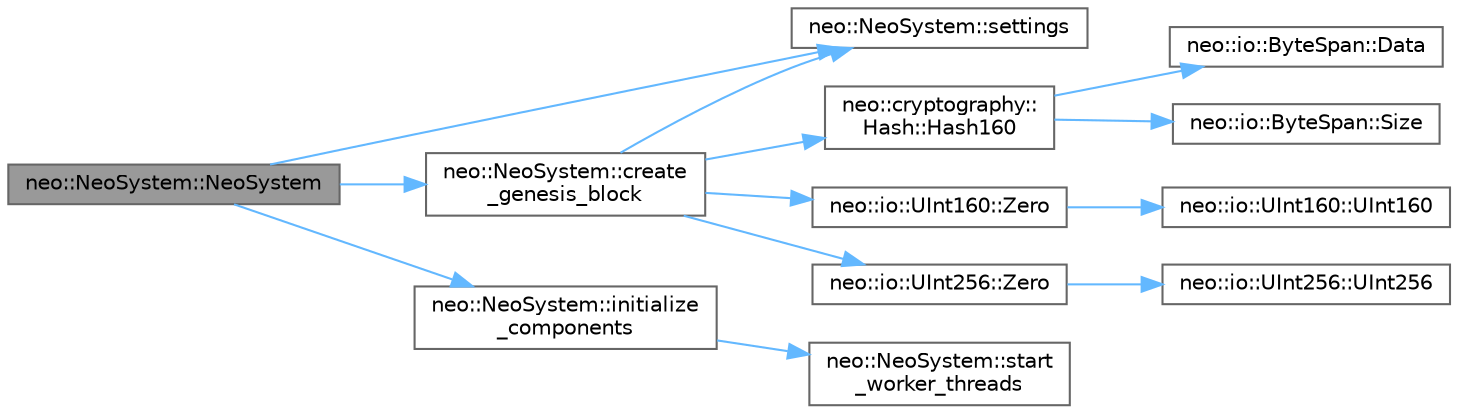 digraph "neo::NeoSystem::NeoSystem"
{
 // LATEX_PDF_SIZE
  bgcolor="transparent";
  edge [fontname=Helvetica,fontsize=10,labelfontname=Helvetica,labelfontsize=10];
  node [fontname=Helvetica,fontsize=10,shape=box,height=0.2,width=0.4];
  rankdir="LR";
  Node1 [id="Node000001",label="neo::NeoSystem::NeoSystem",height=0.2,width=0.4,color="gray40", fillcolor="grey60", style="filled", fontcolor="black",tooltip="Constructs a NeoSystem with the specified settings and storage provider."];
  Node1 -> Node2 [id="edge13_Node000001_Node000002",color="steelblue1",style="solid",tooltip=" "];
  Node2 [id="Node000002",label="neo::NeoSystem::create\l_genesis_block",height=0.2,width=0.4,color="grey40", fillcolor="white", style="filled",URL="$classneo_1_1_neo_system.html#a1b24c597e5f30667ccfd39ba2b096f36",tooltip="Creates the genesis block for the Neo blockchain."];
  Node2 -> Node3 [id="edge14_Node000002_Node000003",color="steelblue1",style="solid",tooltip=" "];
  Node3 [id="Node000003",label="neo::cryptography::\lHash::Hash160",height=0.2,width=0.4,color="grey40", fillcolor="white", style="filled",URL="$classneo_1_1cryptography_1_1_hash.html#a7232977d38fc72caff4cd95b22342d10",tooltip="Computes Hash160 (RIPEMD160 of SHA256)."];
  Node3 -> Node4 [id="edge15_Node000003_Node000004",color="steelblue1",style="solid",tooltip=" "];
  Node4 [id="Node000004",label="neo::io::ByteSpan::Data",height=0.2,width=0.4,color="grey40", fillcolor="white", style="filled",URL="$classneo_1_1io_1_1_byte_span.html#a0285a19eb5cd212ecd1079e0bc5e494c",tooltip="Gets a pointer to the data."];
  Node3 -> Node5 [id="edge16_Node000003_Node000005",color="steelblue1",style="solid",tooltip=" "];
  Node5 [id="Node000005",label="neo::io::ByteSpan::Size",height=0.2,width=0.4,color="grey40", fillcolor="white", style="filled",URL="$classneo_1_1io_1_1_byte_span.html#a4a869430800a37dcbeefac6f36468fcb",tooltip="Gets the size of the ByteSpan."];
  Node2 -> Node6 [id="edge17_Node000002_Node000006",color="steelblue1",style="solid",tooltip=" "];
  Node6 [id="Node000006",label="neo::NeoSystem::settings",height=0.2,width=0.4,color="grey40", fillcolor="white", style="filled",URL="$classneo_1_1_neo_system.html#ac983ab9259b4934be92b43d7c69b92f2",tooltip="Gets the protocol settings of this Neo system."];
  Node2 -> Node7 [id="edge18_Node000002_Node000007",color="steelblue1",style="solid",tooltip=" "];
  Node7 [id="Node000007",label="neo::io::UInt160::Zero",height=0.2,width=0.4,color="grey40", fillcolor="white", style="filled",URL="$classneo_1_1io_1_1_u_int160.html#a28fac5fc86c25257391996114918ac94",tooltip="Gets a UInt160 with all bits set to zero."];
  Node7 -> Node8 [id="edge19_Node000007_Node000008",color="steelblue1",style="solid",tooltip=" "];
  Node8 [id="Node000008",label="neo::io::UInt160::UInt160",height=0.2,width=0.4,color="grey40", fillcolor="white", style="filled",URL="$classneo_1_1io_1_1_u_int160.html#a975ac19e433b0ceb17f5b56454667fa5",tooltip="Constructs a UInt160 initialized to zero."];
  Node2 -> Node9 [id="edge20_Node000002_Node000009",color="steelblue1",style="solid",tooltip=" "];
  Node9 [id="Node000009",label="neo::io::UInt256::Zero",height=0.2,width=0.4,color="grey40", fillcolor="white", style="filled",URL="$classneo_1_1io_1_1_u_int256.html#a8420fa428f11a40d77b9578d06b2f85f",tooltip="Gets a UInt256 with all bits set to zero."];
  Node9 -> Node10 [id="edge21_Node000009_Node000010",color="steelblue1",style="solid",tooltip=" "];
  Node10 [id="Node000010",label="neo::io::UInt256::UInt256",height=0.2,width=0.4,color="grey40", fillcolor="white", style="filled",URL="$classneo_1_1io_1_1_u_int256.html#a96e96c9590720abc1c4f8c086ff6c051",tooltip="Constructs a UInt256 initialized to zero."];
  Node1 -> Node11 [id="edge22_Node000001_Node000011",color="steelblue1",style="solid",tooltip=" "];
  Node11 [id="Node000011",label="neo::NeoSystem::initialize\l_components",height=0.2,width=0.4,color="grey40", fillcolor="white", style="filled",URL="$classneo_1_1_neo_system.html#af1f00334d181acdd890c5467f3b0df32",tooltip="Initializes all core components."];
  Node11 -> Node12 [id="edge23_Node000011_Node000012",color="steelblue1",style="solid",tooltip=" "];
  Node12 [id="Node000012",label="neo::NeoSystem::start\l_worker_threads",height=0.2,width=0.4,color="grey40", fillcolor="white", style="filled",URL="$classneo_1_1_neo_system.html#a50d6eadc0fa3c4834fa7be66641fcedf",tooltip="Starts background worker threads."];
  Node1 -> Node6 [id="edge24_Node000001_Node000006",color="steelblue1",style="solid",tooltip=" "];
}

